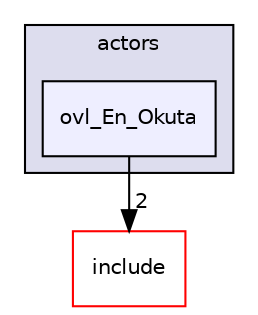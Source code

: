 digraph "src/overlays/actors/ovl_En_Okuta" {
  compound=true
  node [ fontsize="10", fontname="Helvetica"];
  edge [ labelfontsize="10", labelfontname="Helvetica"];
  subgraph clusterdir_e93473484be31ce7bcb356bd643a22f8 {
    graph [ bgcolor="#ddddee", pencolor="black", label="actors" fontname="Helvetica", fontsize="10", URL="dir_e93473484be31ce7bcb356bd643a22f8.html"]
  dir_f3759a6d0501aa5b58bcbad49ff462b9 [shape=box, label="ovl_En_Okuta", style="filled", fillcolor="#eeeeff", pencolor="black", URL="dir_f3759a6d0501aa5b58bcbad49ff462b9.html"];
  }
  dir_d44c64559bbebec7f509842c48db8b23 [shape=box label="include" fillcolor="white" style="filled" color="red" URL="dir_d44c64559bbebec7f509842c48db8b23.html"];
  dir_f3759a6d0501aa5b58bcbad49ff462b9->dir_d44c64559bbebec7f509842c48db8b23 [headlabel="2", labeldistance=1.5 headhref="dir_000320_000000.html"];
}
